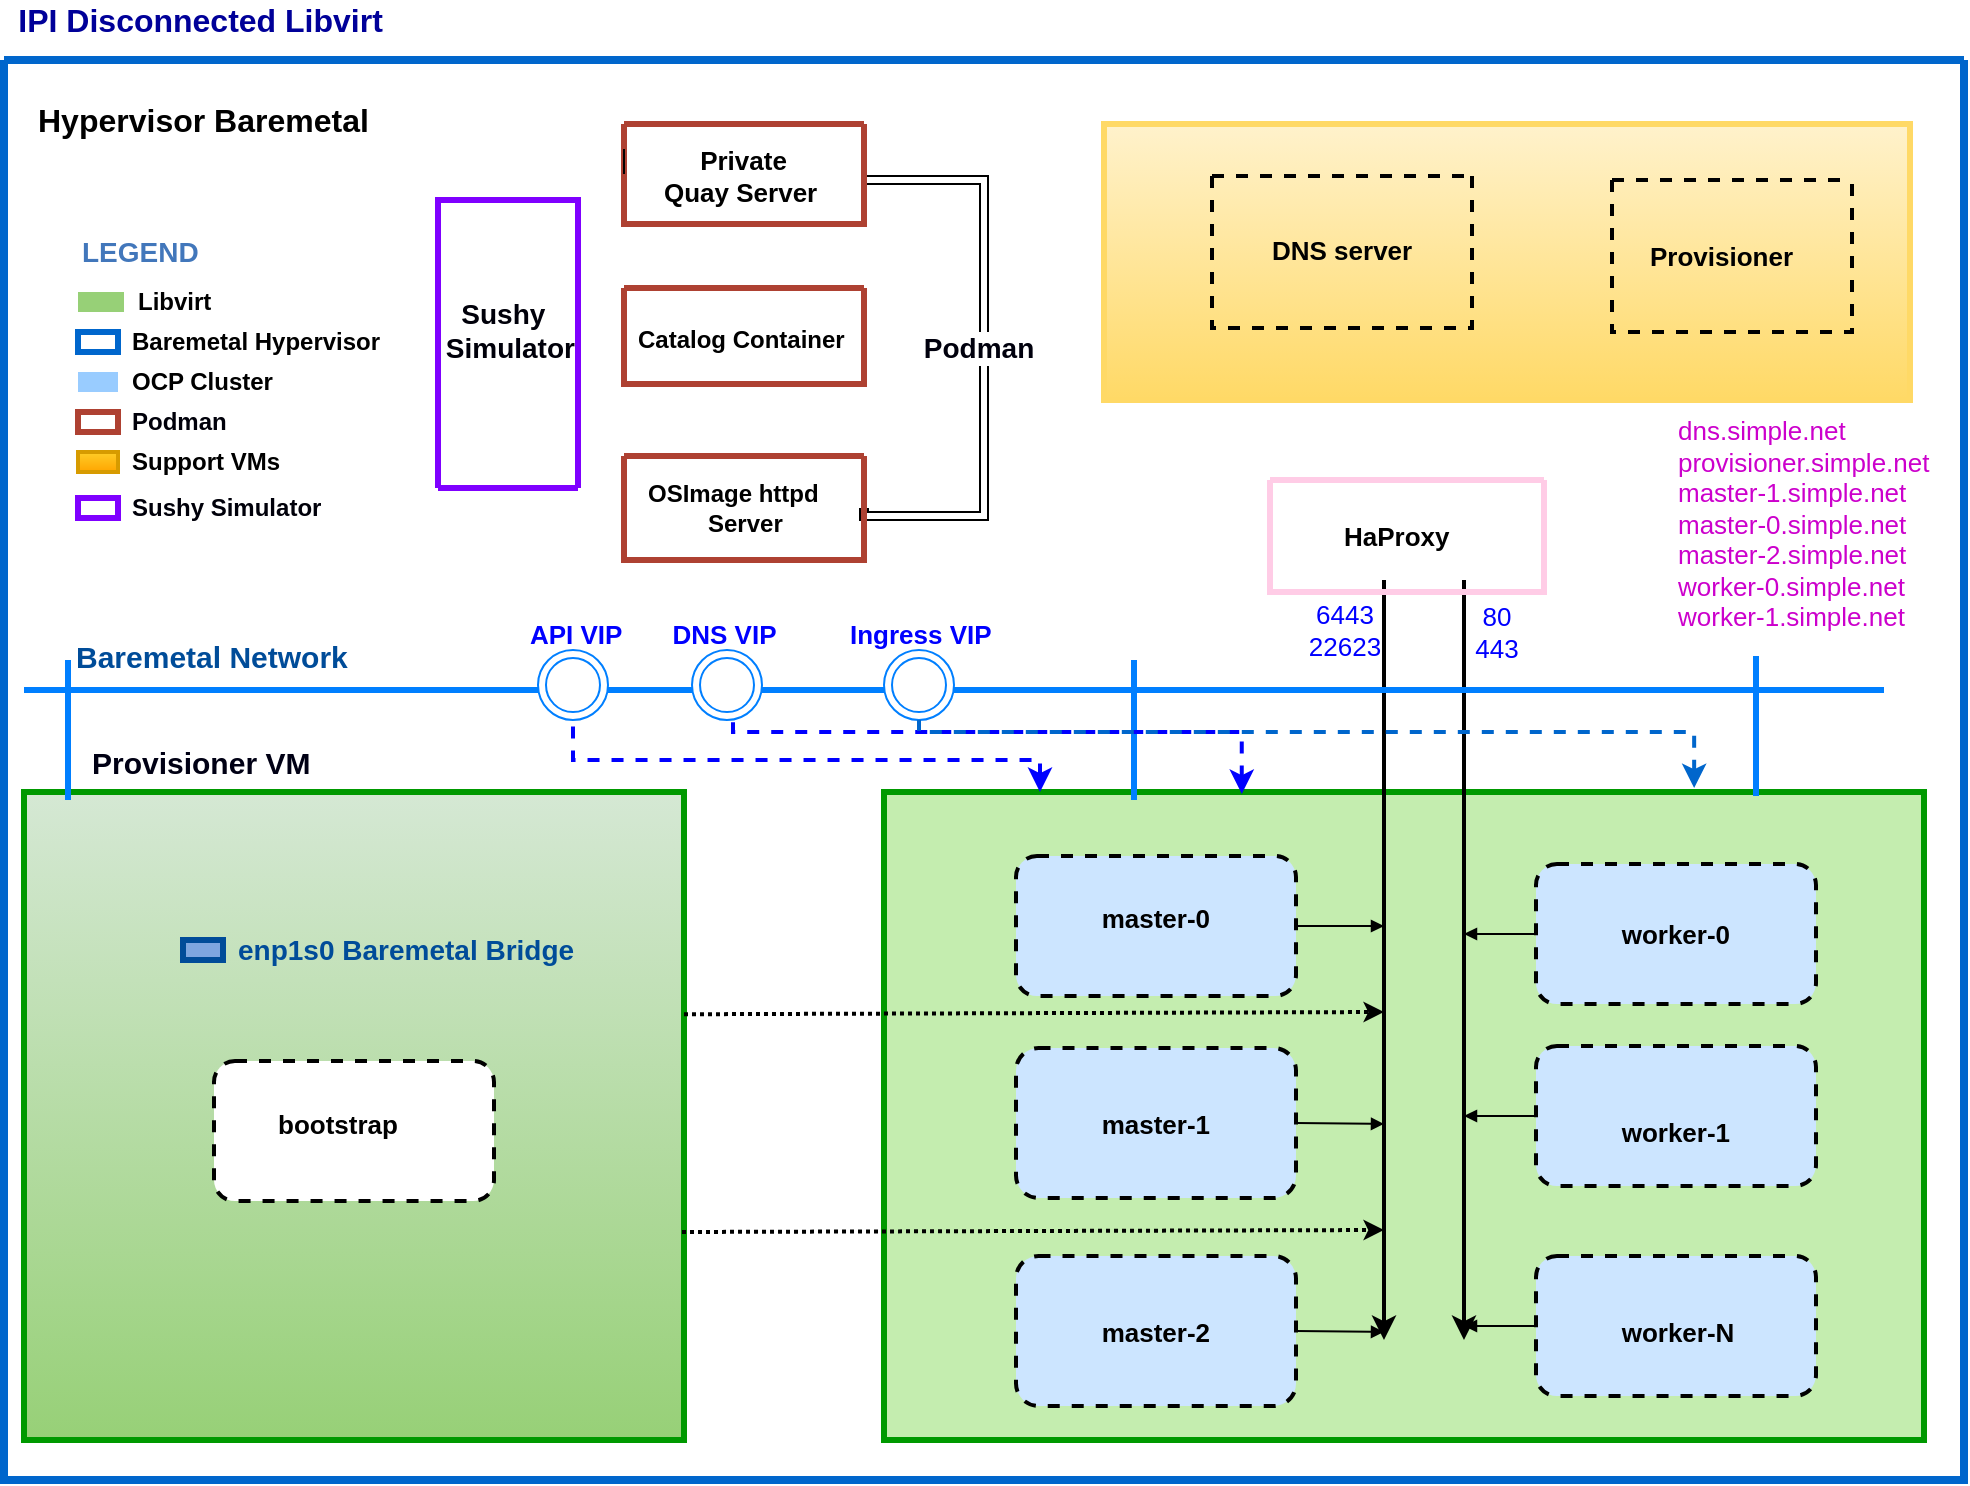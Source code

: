 <mxfile version="17.4.0" type="github">
  <diagram id="2f404044-711c-603c-8f00-f6bb4c023d3c" name="Page-1">
    <mxGraphModel dx="1422" dy="731" grid="1" gridSize="10" guides="1" tooltips="1" connect="1" arrows="1" fold="1" page="1" pageScale="1" pageWidth="1169" pageHeight="827" background="none" math="0" shadow="0">
      <root>
        <mxCell id="0" />
        <mxCell id="1" parent="0" />
        <mxCell id="63" value="&lt;span style=&quot;color: rgb(66, 119, 187); font-family: helvetica; font-size: 12px; font-style: normal; font-weight: 400; letter-spacing: normal; text-align: left; text-indent: 0px; text-transform: none; word-spacing: 0px; background-color: rgb(248, 249, 250); display: inline; float: none;&quot;&gt;Application component&lt;/span&gt;" style="swimlane;shadow=0;strokeColor=#0066cc;fillColor=#D4E1F5;align=right;startSize=0;collapsible=0;noLabel=1;strokeWidth=4;" parent="1" vertex="1">
          <mxGeometry x="80" y="40" width="980" height="710" as="geometry" />
        </mxCell>
        <mxCell id="102" value="&lt;font color=&quot;#000000&quot;&gt;Hypervisor Baremetal&lt;/font&gt;" style="text;html=1;align=left;verticalAlign=middle;fontColor=#4277BB;shadow=0;dashed=0;strokeColor=none;fillColor=none;labelBackgroundColor=none;fontStyle=1;fontSize=16;spacingLeft=5;" parent="63" vertex="1">
          <mxGeometry x="10" y="20" width="170" height="20" as="geometry" />
        </mxCell>
        <mxCell id="114" value="&lt;b&gt;&lt;font color=&quot;#000000&quot;&gt;Libvirt&lt;/font&gt;&lt;/b&gt;" style="rounded=0;html=1;shadow=0;labelBackgroundColor=none;strokeColor=none;strokeWidth=2;fillColor=#97D077;gradientColor=none;fontSize=12;fontColor=#4277BB;align=left;labelPosition=right;verticalLabelPosition=middle;verticalAlign=middle;spacingLeft=5;" parent="63" vertex="1">
          <mxGeometry x="37" y="116" width="23" height="10" as="geometry" />
        </mxCell>
        <mxCell id="115" value="&lt;b&gt;&lt;font color=&quot;#000000&quot;&gt;Baremetal Hypervisor&lt;/font&gt;&lt;/b&gt;" style="rounded=0;html=1;shadow=0;labelBackgroundColor=none;strokeColor=#0066CC;strokeWidth=3;fillColor=none;gradientColor=none;fontSize=12;fontColor=#4277BB;align=left;labelPosition=right;verticalLabelPosition=middle;verticalAlign=middle;spacingLeft=5;" parent="63" vertex="1">
          <mxGeometry x="37" y="136" width="20" height="10" as="geometry" />
        </mxCell>
        <mxCell id="117" value="LEGEND" style="text;html=1;align=left;verticalAlign=middle;fontColor=#4277BB;shadow=0;dashed=0;strokeColor=none;fillColor=none;labelBackgroundColor=none;fontStyle=1;fontSize=14;spacingLeft=0;" parent="63" vertex="1">
          <mxGeometry x="37" y="86" width="150" height="20" as="geometry" />
        </mxCell>
        <mxCell id="YF79DZ1GA7UTkaR4UJOx-259" style="edgeStyle=orthogonalEdgeStyle;rounded=0;orthogonalLoop=1;jettySize=auto;html=1;entryX=1;entryY=0.5;entryDx=0;entryDy=0;fontSize=12;fontColor=default;shape=link;" parent="63" source="YF79DZ1GA7UTkaR4UJOx-246" target="YF79DZ1GA7UTkaR4UJOx-260" edge="1">
          <mxGeometry relative="1" as="geometry">
            <Array as="points">
              <mxPoint x="490" y="60" />
              <mxPoint x="490" y="228" />
              <mxPoint x="430" y="228" />
            </Array>
          </mxGeometry>
        </mxCell>
        <mxCell id="YF79DZ1GA7UTkaR4UJOx-246" value="" style="swimlane;shadow=0;labelBackgroundColor=#007FFF;strokeColor=#ae4132;fillColor=#fad9d5;align=right;collapsible=0;startSize=0;strokeWidth=3;swimlaneFillColor=none;" parent="63" vertex="1">
          <mxGeometry x="310" y="32" width="120" height="50" as="geometry" />
        </mxCell>
        <mxCell id="YF79DZ1GA7UTkaR4UJOx-251" value="&lt;font style=&quot;font-size: 13px&quot;&gt;&lt;br&gt;&amp;nbsp; &amp;nbsp;&lt;font color=&quot;#000000&quot;&gt; &amp;nbsp;Private &lt;br&gt;Quay Server&lt;/font&gt;&lt;br&gt;&lt;br&gt;&lt;/font&gt;" style="text;html=1;align=left;verticalAlign=middle;fontColor=#4277BB;shadow=0;dashed=0;strokeColor=none;fillColor=none;labelBackgroundColor=none;fontStyle=1;fontSize=9;spacingLeft=5;" parent="YF79DZ1GA7UTkaR4UJOx-246" vertex="1">
          <mxGeometry x="13" y="16" width="90" height="20" as="geometry" />
        </mxCell>
        <mxCell id="YF79DZ1GA7UTkaR4UJOx-254" value="" style="swimlane;shadow=0;labelBackgroundColor=#007FFF;strokeColor=#ae4132;fillColor=#fad9d5;align=right;collapsible=0;startSize=0;strokeWidth=3;swimlaneFillColor=none;" parent="63" vertex="1">
          <mxGeometry x="310" y="114" width="120" height="48" as="geometry" />
        </mxCell>
        <mxCell id="YF79DZ1GA7UTkaR4UJOx-255" value="&lt;font style=&quot;font-size: 12px&quot;&gt;&lt;br&gt;&lt;font color=&quot;#000000&quot;&gt;Catalog Container&lt;br&gt;&lt;/font&gt;&lt;br&gt;&lt;/font&gt;" style="text;html=1;align=left;verticalAlign=middle;fontColor=#4277BB;shadow=0;dashed=0;strokeColor=none;fillColor=none;labelBackgroundColor=none;fontStyle=1;fontSize=9;spacingLeft=5;" parent="YF79DZ1GA7UTkaR4UJOx-254" vertex="1">
          <mxGeometry y="15" width="120" height="21" as="geometry" />
        </mxCell>
        <mxCell id="YF79DZ1GA7UTkaR4UJOx-260" value="" style="swimlane;shadow=0;labelBackgroundColor=#007FFF;strokeColor=#ae4132;fillColor=#fad9d5;align=right;collapsible=0;startSize=0;strokeWidth=3;swimlaneFillColor=none;" parent="63" vertex="1">
          <mxGeometry x="310" y="198" width="120" height="52" as="geometry" />
        </mxCell>
        <mxCell id="YF79DZ1GA7UTkaR4UJOx-261" value="&lt;font style=&quot;font-size: 12px&quot;&gt;&lt;br&gt;&lt;br&gt;&lt;font color=&quot;#000000&quot;&gt;OSImage httpd &lt;br&gt;&amp;nbsp; &amp;nbsp; &amp;nbsp; &amp;nbsp; &amp;nbsp;Server&lt;br&gt;&lt;/font&gt;&lt;br&gt;&lt;/font&gt;" style="text;html=1;align=left;verticalAlign=middle;fontColor=#4277BB;shadow=0;dashed=0;strokeColor=none;fillColor=none;labelBackgroundColor=none;fontStyle=1;fontSize=9;spacingLeft=5;" parent="YF79DZ1GA7UTkaR4UJOx-260" vertex="1">
          <mxGeometry x="5" y="8" width="120" height="21" as="geometry" />
        </mxCell>
        <mxCell id="YF79DZ1GA7UTkaR4UJOx-263" value="&lt;font style=&quot;font-size: 14px&quot; color=&quot;#00000d&quot;&gt;&lt;b&gt;Podman&lt;/b&gt;&lt;/font&gt;" style="text;html=1;resizable=0;autosize=1;align=center;verticalAlign=middle;points=[];fillColor=none;strokeColor=none;rounded=0;labelBackgroundColor=default;fontSize=12;fontColor=default;" parent="63" vertex="1">
          <mxGeometry x="452" y="134" width="70" height="20" as="geometry" />
        </mxCell>
        <mxCell id="YF79DZ1GA7UTkaR4UJOx-292" value="" style="rounded=0;whiteSpace=wrap;html=1;labelBackgroundColor=default;fontSize=17;fontColor=#000099;fillColor=#C4EDAF;gradientColor=none;strokeWidth=3;strokeColor=#009900;" parent="63" vertex="1">
          <mxGeometry x="440" y="366" width="520" height="324" as="geometry" />
        </mxCell>
        <mxCell id="YF79DZ1GA7UTkaR4UJOx-294" value="" style="rounded=1;whiteSpace=wrap;html=1;labelBackgroundColor=default;fontSize=17;fontColor=#000099;strokeWidth=2;fillColor=#CCE5FF;gradientColor=none;dashed=1;" parent="63" vertex="1">
          <mxGeometry x="506" y="398" width="140" height="70" as="geometry" />
        </mxCell>
        <mxCell id="YF79DZ1GA7UTkaR4UJOx-270" value="&lt;span style=&quot;font-size: 13px&quot;&gt;&lt;font color=&quot;#000000&quot;&gt;&amp;nbsp; &amp;nbsp;master-0&lt;/font&gt;&lt;/span&gt;" style="text;html=1;align=left;verticalAlign=middle;fontColor=#4277BB;shadow=0;dashed=0;strokeColor=none;fillColor=none;labelBackgroundColor=none;fontStyle=1;fontSize=9;spacingLeft=5;" parent="63" vertex="1">
          <mxGeometry x="531" y="418" width="90" height="22" as="geometry" />
        </mxCell>
        <mxCell id="YF79DZ1GA7UTkaR4UJOx-295" value="" style="rounded=1;whiteSpace=wrap;html=1;labelBackgroundColor=default;fontSize=17;fontColor=#000099;strokeWidth=2;fillColor=#CCE5FF;gradientColor=none;dashed=1;" parent="63" vertex="1">
          <mxGeometry x="506" y="598" width="140" height="75" as="geometry" />
        </mxCell>
        <mxCell id="YF79DZ1GA7UTkaR4UJOx-296" value="&lt;span style=&quot;font-size: 13px&quot;&gt;&lt;font color=&quot;#000000&quot;&gt;&amp;nbsp; &amp;nbsp;master-2&lt;/font&gt;&lt;/span&gt;" style="text;html=1;align=left;verticalAlign=middle;fontColor=#4277BB;shadow=0;dashed=0;strokeColor=none;fillColor=none;labelBackgroundColor=none;fontStyle=1;fontSize=9;spacingLeft=5;" parent="63" vertex="1">
          <mxGeometry x="531" y="624.5" width="90" height="22" as="geometry" />
        </mxCell>
        <mxCell id="YF79DZ1GA7UTkaR4UJOx-297" style="edgeStyle=orthogonalEdgeStyle;rounded=0;orthogonalLoop=1;jettySize=auto;html=1;exitX=0.5;exitY=1;exitDx=0;exitDy=0;fontSize=17;fontColor=#000099;" parent="63" source="YF79DZ1GA7UTkaR4UJOx-296" target="YF79DZ1GA7UTkaR4UJOx-296" edge="1">
          <mxGeometry relative="1" as="geometry" />
        </mxCell>
        <mxCell id="YF79DZ1GA7UTkaR4UJOx-298" value="" style="rounded=1;whiteSpace=wrap;html=1;labelBackgroundColor=default;fontSize=17;fontColor=#000099;strokeWidth=2;fillColor=#CCE5FF;gradientColor=none;dashed=1;" parent="63" vertex="1">
          <mxGeometry x="506" y="494" width="140" height="75" as="geometry" />
        </mxCell>
        <mxCell id="YF79DZ1GA7UTkaR4UJOx-299" value="&lt;span style=&quot;font-size: 13px&quot;&gt;&lt;font color=&quot;#000000&quot;&gt;&amp;nbsp; &amp;nbsp;master-1&lt;/font&gt;&lt;/span&gt;" style="text;html=1;align=left;verticalAlign=middle;fontColor=#4277BB;shadow=0;dashed=0;strokeColor=none;fillColor=none;labelBackgroundColor=none;fontStyle=1;fontSize=9;spacingLeft=5;" parent="63" vertex="1">
          <mxGeometry x="531" y="520.5" width="90" height="22" as="geometry" />
        </mxCell>
        <mxCell id="YF79DZ1GA7UTkaR4UJOx-300" value="" style="rounded=1;whiteSpace=wrap;html=1;labelBackgroundColor=default;fontSize=17;fontColor=#000099;strokeWidth=2;fillColor=#CCE5FF;gradientColor=none;dashed=1;" parent="63" vertex="1">
          <mxGeometry x="766" y="402" width="140" height="70" as="geometry" />
        </mxCell>
        <mxCell id="YF79DZ1GA7UTkaR4UJOx-301" value="&lt;span style=&quot;font-size: 13px&quot;&gt;&lt;font color=&quot;#000000&quot;&gt;&amp;nbsp; &amp;nbsp;worker-0&lt;/font&gt;&lt;/span&gt;" style="text;html=1;align=left;verticalAlign=middle;fontColor=#4277BB;shadow=0;dashed=0;strokeColor=none;fillColor=none;labelBackgroundColor=none;fontStyle=1;fontSize=9;spacingLeft=5;" parent="63" vertex="1">
          <mxGeometry x="791" y="426" width="90" height="22" as="geometry" />
        </mxCell>
        <mxCell id="YF79DZ1GA7UTkaR4UJOx-302" value="" style="rounded=1;whiteSpace=wrap;html=1;labelBackgroundColor=default;fontSize=17;fontColor=#000099;strokeWidth=2;fillColor=#CCE5FF;gradientColor=none;dashed=1;" parent="63" vertex="1">
          <mxGeometry x="766" y="493" width="140" height="70" as="geometry" />
        </mxCell>
        <mxCell id="YF79DZ1GA7UTkaR4UJOx-303" value="&lt;span style=&quot;color: rgb(0 , 0 , 0) ; font-size: 13px&quot;&gt;&amp;nbsp; &amp;nbsp;worker-1&lt;/span&gt;" style="text;html=1;align=left;verticalAlign=middle;fontColor=#4277BB;shadow=0;dashed=0;strokeColor=none;fillColor=none;labelBackgroundColor=none;fontStyle=1;fontSize=9;spacingLeft=5;" parent="63" vertex="1">
          <mxGeometry x="791" y="524.5" width="90" height="22" as="geometry" />
        </mxCell>
        <mxCell id="YF79DZ1GA7UTkaR4UJOx-304" value="" style="rounded=1;whiteSpace=wrap;html=1;labelBackgroundColor=default;fontSize=17;fontColor=#000099;strokeWidth=2;fillColor=#CCE5FF;gradientColor=none;dashed=1;" parent="63" vertex="1">
          <mxGeometry x="766" y="598" width="140" height="70" as="geometry" />
        </mxCell>
        <mxCell id="YF79DZ1GA7UTkaR4UJOx-305" value="&lt;span style=&quot;color: rgb(0 , 0 , 0) ; font-size: 13px&quot;&gt;&amp;nbsp; &amp;nbsp;worker-N&lt;/span&gt;" style="text;html=1;align=left;verticalAlign=middle;fontColor=#4277BB;shadow=0;dashed=0;strokeColor=none;fillColor=none;labelBackgroundColor=none;fontStyle=1;fontSize=9;spacingLeft=5;" parent="63" vertex="1">
          <mxGeometry x="791" y="624.5" width="90" height="22" as="geometry" />
        </mxCell>
        <mxCell id="YF79DZ1GA7UTkaR4UJOx-310" value="&lt;font&gt;&lt;font style=&quot;font-size: 15px&quot; color=&quot;#000014&quot;&gt;Provisioner VM&lt;/font&gt;&lt;br&gt;&lt;/font&gt;" style="text;html=1;align=left;verticalAlign=middle;fontColor=#4277BB;shadow=0;dashed=0;strokeColor=none;fillColor=none;labelBackgroundColor=none;fontStyle=1;fontSize=9;spacingLeft=5;" parent="63" vertex="1">
          <mxGeometry x="37" y="342" width="123" height="18" as="geometry" />
        </mxCell>
        <mxCell id="YF79DZ1GA7UTkaR4UJOx-314" value="" style="endArrow=classic;html=1;rounded=0;fontSize=17;fontColor=#000000;strokeWidth=2;" parent="63" edge="1">
          <mxGeometry relative="1" as="geometry">
            <mxPoint x="690" y="260" as="sourcePoint" />
            <mxPoint x="690" y="640" as="targetPoint" />
            <Array as="points" />
          </mxGeometry>
        </mxCell>
        <mxCell id="YF79DZ1GA7UTkaR4UJOx-315" value="" style="edgeLabel;resizable=0;html=1;align=center;verticalAlign=middle;dashed=1;labelBackgroundColor=default;fontSize=17;fontColor=#000000;strokeColor=#000000;strokeWidth=2;fillColor=#FFFFFF;gradientColor=none;" parent="YF79DZ1GA7UTkaR4UJOx-314" connectable="0" vertex="1">
          <mxGeometry relative="1" as="geometry">
            <mxPoint x="22" y="84" as="offset" />
          </mxGeometry>
        </mxCell>
        <mxCell id="YF79DZ1GA7UTkaR4UJOx-376" value="" style="edgeLabel;resizable=0;html=1;align=center;verticalAlign=middle;dashed=1;labelBackgroundColor=default;fontSize=17;fontColor=#000000;strokeColor=#000000;strokeWidth=2;fillColor=#FFFFFF;gradientColor=none;" parent="YF79DZ1GA7UTkaR4UJOx-314" connectable="0" vertex="1">
          <mxGeometry relative="1" as="geometry">
            <mxPoint x="-133" y="174" as="offset" />
          </mxGeometry>
        </mxCell>
        <mxCell id="YF79DZ1GA7UTkaR4UJOx-356" value="" style="endArrow=classic;html=1;rounded=0;fontSize=17;fontColor=#000000;strokeWidth=2;" parent="63" edge="1">
          <mxGeometry relative="1" as="geometry">
            <mxPoint x="730" y="260" as="sourcePoint" />
            <mxPoint x="730" y="640" as="targetPoint" />
          </mxGeometry>
        </mxCell>
        <mxCell id="YF79DZ1GA7UTkaR4UJOx-357" value="" style="edgeLabel;resizable=0;html=1;align=center;verticalAlign=middle;dashed=1;labelBackgroundColor=default;fontSize=17;fontColor=#000000;strokeColor=#000000;strokeWidth=2;fillColor=#FFFFFF;gradientColor=none;" parent="YF79DZ1GA7UTkaR4UJOx-356" connectable="0" vertex="1">
          <mxGeometry relative="1" as="geometry">
            <mxPoint x="22" y="84" as="offset" />
          </mxGeometry>
        </mxCell>
        <mxCell id="YF79DZ1GA7UTkaR4UJOx-374" value="" style="swimlane;shadow=0;labelBackgroundColor=#007FFF;strokeColor=#FFCCE6;fillColor=#e51400;fontColor=#ffffff;align=right;collapsible=0;startSize=0;strokeWidth=3;swimlaneFillColor=none;" parent="63" vertex="1">
          <mxGeometry x="633" y="210" width="137" height="56" as="geometry" />
        </mxCell>
        <mxCell id="YF79DZ1GA7UTkaR4UJOx-375" value="&lt;font style=&quot;font-size: 13px&quot; color=&quot;#000000&quot;&gt;HaProxy&lt;/font&gt;" style="text;html=1;align=left;verticalAlign=middle;fontColor=#4277BB;shadow=0;dashed=0;strokeColor=none;fillColor=none;labelBackgroundColor=none;fontStyle=1;fontSize=9;spacingLeft=5;" parent="YF79DZ1GA7UTkaR4UJOx-374" vertex="1">
          <mxGeometry x="30" y="17" width="90" height="22" as="geometry" />
        </mxCell>
        <mxCell id="YF79DZ1GA7UTkaR4UJOx-383" value="&lt;b&gt;&lt;font color=&quot;#000000&quot;&gt;OCP Cluster&lt;/font&gt;&lt;/b&gt;" style="rounded=0;html=1;shadow=0;labelBackgroundColor=none;strokeColor=none;strokeWidth=2;fillColor=#99CCFF;gradientColor=none;fontSize=12;fontColor=#4277BB;align=left;labelPosition=right;verticalLabelPosition=middle;verticalAlign=middle;spacingLeft=5;" parent="63" vertex="1">
          <mxGeometry x="37" y="156" width="20" height="10" as="geometry" />
        </mxCell>
        <mxCell id="YF79DZ1GA7UTkaR4UJOx-394" value="&lt;b&gt;&lt;font color=&quot;#00000a&quot;&gt;Podman&lt;/font&gt;&lt;/b&gt;" style="rounded=0;html=1;shadow=0;labelBackgroundColor=none;strokeColor=#ae4132;strokeWidth=3;fillColor=#FFFFFF;fontSize=12;align=left;labelPosition=right;verticalLabelPosition=middle;verticalAlign=middle;spacingLeft=5;" parent="63" vertex="1">
          <mxGeometry x="37" y="176" width="20" height="10" as="geometry" />
        </mxCell>
        <mxCell id="YF79DZ1GA7UTkaR4UJOx-411" value="" style="rounded=0;whiteSpace=wrap;html=1;labelBackgroundColor=default;fontSize=17;strokeColor=#009900;strokeWidth=3;fillColor=#d5e8d4;gradientColor=#97d077;" parent="63" vertex="1">
          <mxGeometry x="10" y="366" width="330" height="324" as="geometry" />
        </mxCell>
        <mxCell id="YF79DZ1GA7UTkaR4UJOx-413" value="&lt;b&gt;&lt;font style=&quot;font-size: 14px&quot; color=&quot;#004c99&quot;&gt;enp1s0 Baremetal Bridge&lt;/font&gt;&lt;/b&gt;" style="rounded=0;html=1;shadow=0;labelBackgroundColor=none;strokeColor=#004C99;strokeWidth=3;fillColor=#7EA6E0;gradientColor=none;fontSize=12;fontColor=#4277BB;align=left;labelPosition=right;verticalLabelPosition=middle;verticalAlign=middle;spacingLeft=5;" parent="63" vertex="1">
          <mxGeometry x="89.5" y="440" width="20" height="10" as="geometry" />
        </mxCell>
        <mxCell id="YF79DZ1GA7UTkaR4UJOx-307" value="" style="rounded=1;whiteSpace=wrap;html=1;labelBackgroundColor=default;fontSize=17;fontColor=#000099;strokeWidth=2;fillColor=#FFFFFF;gradientColor=none;dashed=1;" parent="63" vertex="1">
          <mxGeometry x="105" y="500.5" width="140" height="70" as="geometry" />
        </mxCell>
        <mxCell id="YF79DZ1GA7UTkaR4UJOx-420" value="&lt;span style=&quot;font-size: 13px&quot;&gt;&lt;font color=&quot;#000000&quot;&gt;bootstrap&lt;/font&gt;&lt;/span&gt;" style="text;html=1;align=left;verticalAlign=middle;fontColor=#4277BB;shadow=0;dashed=0;strokeColor=none;fillColor=none;labelBackgroundColor=none;fontStyle=1;fontSize=9;spacingLeft=5;" parent="63" vertex="1">
          <mxGeometry x="130" y="520.5" width="90" height="22" as="geometry" />
        </mxCell>
        <mxCell id="YF79DZ1GA7UTkaR4UJOx-430" style="edgeStyle=none;rounded=0;orthogonalLoop=1;jettySize=auto;html=1;exitX=1;exitY=0.343;exitDx=0;exitDy=0;fontSize=15;fontColor=#0000CC;endSize=4;strokeWidth=2;exitPerimeter=0;dashed=1;dashPattern=1 1;" parent="63" source="YF79DZ1GA7UTkaR4UJOx-411" edge="1">
          <mxGeometry relative="1" as="geometry">
            <mxPoint x="690" y="476" as="targetPoint" />
            <mxPoint x="389.998" y="478.912" as="sourcePoint" />
          </mxGeometry>
        </mxCell>
        <mxCell id="YF79DZ1GA7UTkaR4UJOx-433" value="&lt;b&gt;Support VMs&lt;/b&gt;" style="rounded=0;html=1;shadow=0;labelBackgroundColor=none;strokeColor=#d79b00;strokeWidth=2;fillColor=#ffcd28;fontSize=12;align=left;labelPosition=right;verticalLabelPosition=middle;verticalAlign=middle;spacingLeft=5;gradientColor=#ffa500;" parent="63" vertex="1">
          <mxGeometry x="37" y="196" width="20" height="10" as="geometry" />
        </mxCell>
        <mxCell id="YF79DZ1GA7UTkaR4UJOx-435" value="" style="rounded=0;whiteSpace=wrap;html=1;labelBackgroundColor=default;fontSize=17;fillColor=#fff2cc;gradientColor=#ffd966;strokeWidth=3;strokeColor=#FFD966;" parent="63" vertex="1">
          <mxGeometry x="550" y="32" width="403" height="138" as="geometry" />
        </mxCell>
        <mxCell id="YF79DZ1GA7UTkaR4UJOx-245" value="" style="swimlane;shadow=0;labelBackgroundColor=#007FFF;strokeColor=#000000;fillColor=#e51400;fontColor=#ffffff;align=right;collapsible=0;startSize=0;strokeWidth=2;swimlaneFillColor=none;dashed=1;" parent="63" vertex="1">
          <mxGeometry x="804" y="60" width="120" height="76" as="geometry" />
        </mxCell>
        <mxCell id="YF79DZ1GA7UTkaR4UJOx-437" value="&lt;span style=&quot;font-size: 13px&quot;&gt;&lt;font color=&quot;#000000&quot;&gt;Provisioner&lt;/font&gt;&lt;/span&gt;" style="text;html=1;align=left;verticalAlign=middle;fontColor=#4277BB;shadow=0;dashed=0;strokeColor=none;fillColor=none;labelBackgroundColor=none;fontStyle=1;fontSize=9;spacingLeft=5;" parent="YF79DZ1GA7UTkaR4UJOx-245" vertex="1">
          <mxGeometry x="12" y="27" width="90" height="22" as="geometry" />
        </mxCell>
        <mxCell id="162" value="" style="swimlane;shadow=0;labelBackgroundColor=#007FFF;strokeColor=#000000;fillColor=#e51400;align=right;collapsible=0;startSize=0;strokeWidth=2;swimlaneFillColor=none;fontColor=#ffffff;dashed=1;" parent="63" vertex="1">
          <mxGeometry x="604" y="58" width="130" height="76" as="geometry" />
        </mxCell>
        <mxCell id="YF79DZ1GA7UTkaR4UJOx-438" value="&lt;span style=&quot;font-size: 13px&quot;&gt;&lt;font color=&quot;#000000&quot;&gt;DNS server&lt;/font&gt;&lt;/span&gt;" style="text;html=1;align=left;verticalAlign=middle;fontColor=#4277BB;shadow=0;dashed=0;strokeColor=none;fillColor=none;labelBackgroundColor=none;fontStyle=1;fontSize=9;spacingLeft=5;" parent="162" vertex="1">
          <mxGeometry x="23" y="26" width="90" height="22" as="geometry" />
        </mxCell>
        <mxCell id="YF79DZ1GA7UTkaR4UJOx-441" value="&lt;div style=&quot;font-size: 13px&quot;&gt;&lt;font style=&quot;font-weight: normal ; font-size: 13px&quot; color=&quot;#cc00cc&quot;&gt;dns.simple.net&lt;/font&gt;&lt;/div&gt;&lt;div style=&quot;font-size: 13px&quot;&gt;&lt;font style=&quot;font-weight: normal ; font-size: 13px&quot; color=&quot;#cc00cc&quot;&gt;provisioner.simple.net&lt;/font&gt;&lt;/div&gt;&lt;div style=&quot;font-size: 13px&quot;&gt;&lt;font style=&quot;font-weight: normal ; font-size: 13px&quot; color=&quot;#cc00cc&quot;&gt;master-1.simple.net&lt;/font&gt;&lt;/div&gt;&lt;div style=&quot;font-size: 13px&quot;&gt;&lt;font style=&quot;font-weight: normal ; font-size: 13px&quot; color=&quot;#cc00cc&quot;&gt;master-0.simple.net&lt;/font&gt;&lt;/div&gt;&lt;div style=&quot;font-size: 13px&quot;&gt;&lt;font style=&quot;font-weight: normal ; font-size: 13px&quot; color=&quot;#cc00cc&quot;&gt;master-2.simple.net&lt;/font&gt;&lt;/div&gt;&lt;div style=&quot;font-size: 13px&quot;&gt;&lt;font style=&quot;font-weight: normal ; font-size: 13px&quot; color=&quot;#cc00cc&quot;&gt;worker-0.simple.net&lt;/font&gt;&lt;/div&gt;&lt;div style=&quot;font-size: 13px&quot;&gt;&lt;font style=&quot;font-weight: normal ; font-size: 13px&quot; color=&quot;#cc00cc&quot;&gt;worker-1.simple.net&lt;/font&gt;&lt;/div&gt;" style="text;html=1;align=left;verticalAlign=middle;fontColor=#4277BB;shadow=0;dashed=0;strokeColor=none;fillColor=none;labelBackgroundColor=none;fontStyle=1;fontSize=9;spacingLeft=5;" parent="63" vertex="1">
          <mxGeometry x="830" y="184" width="130" height="96" as="geometry" />
        </mxCell>
        <mxCell id="YF79DZ1GA7UTkaR4UJOx-444" value="" style="line;strokeWidth=3;html=1;perimeter=backbonePerimeter;points=[];outlineConnect=0;labelBackgroundColor=#FFFFFF;fontSize=13;fontColor=#009900;fillColor=#97D077;gradientColor=none;strokeColor=#007FFF;" parent="63" vertex="1">
          <mxGeometry x="10" y="300" width="930" height="30" as="geometry" />
        </mxCell>
        <mxCell id="YF79DZ1GA7UTkaR4UJOx-445" value="&lt;font&gt;&lt;font style=&quot;font-size: 15px&quot; color=&quot;#004c99&quot;&gt;Baremetal Network&lt;/font&gt;&lt;br&gt;&lt;/font&gt;" style="text;html=1;align=left;verticalAlign=middle;fontColor=#4277BB;shadow=0;dashed=0;strokeColor=none;fillColor=none;labelBackgroundColor=none;fontStyle=1;fontSize=9;spacingLeft=5;" parent="63" vertex="1">
          <mxGeometry x="29" y="280" width="141" height="36" as="geometry" />
        </mxCell>
        <mxCell id="YF79DZ1GA7UTkaR4UJOx-446" value="" style="line;strokeWidth=3;direction=south;html=1;perimeter=backbonePerimeter;points=[];outlineConnect=0;labelBackgroundColor=#FFFFFF;fontSize=13;fontColor=#009900;fillColor=#97D077;gradientColor=none;strokeColor=#007FFF;" parent="63" vertex="1">
          <mxGeometry x="27" y="300" width="10" height="70" as="geometry" />
        </mxCell>
        <mxCell id="YF79DZ1GA7UTkaR4UJOx-447" value="" style="line;strokeWidth=3;direction=south;html=1;perimeter=backbonePerimeter;points=[];outlineConnect=0;labelBackgroundColor=#FFFFFF;fontSize=13;fontColor=#009900;fillColor=#97D077;gradientColor=none;strokeColor=#007FFF;" parent="63" vertex="1">
          <mxGeometry x="560" y="300" width="10" height="70" as="geometry" />
        </mxCell>
        <mxCell id="YF79DZ1GA7UTkaR4UJOx-448" value="" style="line;strokeWidth=3;direction=south;html=1;perimeter=backbonePerimeter;points=[];outlineConnect=0;labelBackgroundColor=#FFFFFF;fontSize=13;fontColor=#009900;fillColor=#97D077;gradientColor=none;strokeColor=#007FFF;" parent="63" vertex="1">
          <mxGeometry x="871" y="298" width="10" height="70" as="geometry" />
        </mxCell>
        <mxCell id="YF79DZ1GA7UTkaR4UJOx-449" value="" style="ellipse;shape=doubleEllipse;whiteSpace=wrap;html=1;aspect=fixed;labelBackgroundColor=#FFFFFF;fontSize=13;fontColor=#009900;strokeColor=#007FFF;strokeWidth=1;fillColor=#FFFFFF;gradientColor=none;" parent="63" vertex="1">
          <mxGeometry x="267" y="295" width="35" height="35" as="geometry" />
        </mxCell>
        <mxCell id="YF79DZ1GA7UTkaR4UJOx-450" value="" style="ellipse;shape=doubleEllipse;whiteSpace=wrap;html=1;aspect=fixed;labelBackgroundColor=#FFFFFF;fontSize=13;fontColor=#009900;strokeColor=#007FFF;strokeWidth=1;fillColor=#FFFFFF;gradientColor=none;" parent="63" vertex="1">
          <mxGeometry x="344" y="295" width="35" height="35" as="geometry" />
        </mxCell>
        <mxCell id="YF79DZ1GA7UTkaR4UJOx-451" value="" style="ellipse;shape=doubleEllipse;whiteSpace=wrap;html=1;aspect=fixed;labelBackgroundColor=#FFFFFF;fontSize=13;fontColor=#009900;strokeColor=#007FFF;strokeWidth=1;fillColor=#FFFFFF;gradientColor=none;" parent="63" vertex="1">
          <mxGeometry x="440" y="295" width="35" height="35" as="geometry" />
        </mxCell>
        <mxCell id="YF79DZ1GA7UTkaR4UJOx-455" value="" style="edgeStyle=elbowEdgeStyle;rounded=0;elbow=vertical;html=1;labelBackgroundColor=#ffffff;startArrow=classic;startFill=1;startSize=6;endArrow=none;endFill=0;endSize=6;jettySize=auto;orthogonalLoop=1;strokeWidth=2;fontSize=14;fontColor=#009900;entryX=0.5;entryY=1;entryDx=0;entryDy=0;dashed=1;exitX=0.344;exitY=0.003;exitDx=0;exitDy=0;exitPerimeter=0;strokeColor=#0000FF;" parent="63" source="YF79DZ1GA7UTkaR4UJOx-292" edge="1">
          <mxGeometry width="60" height="60" relative="1" as="geometry">
            <mxPoint x="550" y="366" as="sourcePoint" />
            <mxPoint x="364.5" y="326" as="targetPoint" />
            <Array as="points">
              <mxPoint x="490" y="336" />
            </Array>
          </mxGeometry>
        </mxCell>
        <mxCell id="YF79DZ1GA7UTkaR4UJOx-457" value="" style="edgeStyle=elbowEdgeStyle;rounded=0;elbow=vertical;html=1;labelBackgroundColor=#ffffff;startArrow=classic;startFill=1;startSize=6;endArrow=none;endFill=0;endSize=6;jettySize=auto;orthogonalLoop=1;strokeWidth=2;fontSize=14;fontColor=#009900;entryX=0.5;entryY=1;entryDx=0;entryDy=0;dashed=1;exitX=0.779;exitY=-0.006;exitDx=0;exitDy=0;exitPerimeter=0;strokeColor=#0066CC;" parent="63" source="YF79DZ1GA7UTkaR4UJOx-292" target="YF79DZ1GA7UTkaR4UJOx-451" edge="1">
          <mxGeometry width="60" height="60" relative="1" as="geometry">
            <mxPoint x="621" y="366" as="sourcePoint" />
            <mxPoint x="435.5" y="326" as="targetPoint" />
            <Array as="points">
              <mxPoint x="561" y="336" />
            </Array>
          </mxGeometry>
        </mxCell>
        <mxCell id="YF79DZ1GA7UTkaR4UJOx-458" value="&lt;span style=&quot;font-size: 13px&quot;&gt;&lt;font color=&quot;#0000ff&quot;&gt;&amp;nbsp; &amp;nbsp; API VIP&lt;/font&gt;&lt;/span&gt;" style="text;html=1;align=left;verticalAlign=middle;fontColor=#4277BB;shadow=0;dashed=0;strokeColor=none;fillColor=none;labelBackgroundColor=none;fontStyle=1;fontSize=9;spacingLeft=5;" parent="63" vertex="1">
          <mxGeometry x="242" y="276" width="90" height="22" as="geometry" />
        </mxCell>
        <mxCell id="YF79DZ1GA7UTkaR4UJOx-459" value="&lt;span style=&quot;font-size: 13px&quot;&gt;&lt;font color=&quot;#0000ff&quot;&gt;&amp;nbsp; DNS VIP&lt;/font&gt;&lt;/span&gt;" style="text;html=1;align=left;verticalAlign=middle;fontColor=#4277BB;shadow=0;dashed=0;strokeColor=none;fillColor=none;labelBackgroundColor=none;fontStyle=1;fontSize=9;spacingLeft=5;" parent="63" vertex="1">
          <mxGeometry x="320" y="276" width="90" height="22" as="geometry" />
        </mxCell>
        <mxCell id="YF79DZ1GA7UTkaR4UJOx-460" value="&lt;span style=&quot;font-size: 13px&quot;&gt;&lt;font color=&quot;#0000ff&quot;&gt;Ingress VIP&lt;/font&gt;&lt;/span&gt;" style="text;html=1;align=left;verticalAlign=middle;fontColor=#4277BB;shadow=0;dashed=0;strokeColor=none;fillColor=none;labelBackgroundColor=none;fontStyle=1;fontSize=9;spacingLeft=5;" parent="63" vertex="1">
          <mxGeometry x="416" y="276" width="90" height="22" as="geometry" />
        </mxCell>
        <mxCell id="YF79DZ1GA7UTkaR4UJOx-463" value="6443&lt;br&gt;22623" style="text;html=1;resizable=0;autosize=1;align=center;verticalAlign=middle;points=[];fillColor=none;strokeColor=none;rounded=0;labelBackgroundColor=#FFFFFF;fontSize=13;fontColor=#0000FF;" parent="63" vertex="1">
          <mxGeometry x="645" y="265" width="50" height="40" as="geometry" />
        </mxCell>
        <mxCell id="YF79DZ1GA7UTkaR4UJOx-464" value="80&lt;br&gt;443" style="text;html=1;resizable=0;autosize=1;align=center;verticalAlign=middle;points=[];fillColor=none;strokeColor=none;rounded=0;labelBackgroundColor=#FFFFFF;fontSize=13;fontColor=#0000FF;" parent="63" vertex="1">
          <mxGeometry x="726" y="266" width="40" height="40" as="geometry" />
        </mxCell>
        <mxCell id="YF79DZ1GA7UTkaR4UJOx-453" value="" style="edgeStyle=elbowEdgeStyle;rounded=0;elbow=vertical;html=1;labelBackgroundColor=#ffffff;startArrow=classic;startFill=1;startSize=6;endArrow=none;endFill=0;endSize=6;jettySize=auto;orthogonalLoop=1;strokeWidth=2;fontSize=14;fontColor=#009900;entryX=0.5;entryY=1;entryDx=0;entryDy=0;dashed=1;exitX=0.15;exitY=0;exitDx=0;exitDy=0;exitPerimeter=0;strokeColor=#0000FF;" parent="63" source="YF79DZ1GA7UTkaR4UJOx-292" target="YF79DZ1GA7UTkaR4UJOx-449" edge="1">
          <mxGeometry width="60" height="60" relative="1" as="geometry">
            <mxPoint x="470" y="360" as="sourcePoint" />
            <mxPoint x="530" y="330" as="targetPoint" />
            <Array as="points">
              <mxPoint x="410" y="350" />
            </Array>
          </mxGeometry>
        </mxCell>
        <mxCell id="UUiVSqtDaQtoWCDI_kuG-162" style="edgeStyle=orthogonalEdgeStyle;rounded=0;orthogonalLoop=1;jettySize=auto;html=1;exitX=0;exitY=0.5;exitDx=0;exitDy=0;entryX=0;entryY=0.25;entryDx=0;entryDy=0;endArrow=none;endFill=0;" edge="1" parent="63" source="YF79DZ1GA7UTkaR4UJOx-246" target="YF79DZ1GA7UTkaR4UJOx-246">
          <mxGeometry relative="1" as="geometry" />
        </mxCell>
        <mxCell id="UUiVSqtDaQtoWCDI_kuG-163" value="" style="swimlane;shadow=0;labelBackgroundColor=#007FFF;strokeColor=#7F00FF;fillColor=#1ba1e2;align=center;collapsible=0;startSize=0;strokeWidth=3;swimlaneFillColor=none;fontColor=#ffffff;labelPosition=center;verticalLabelPosition=middle;verticalAlign=middle;flipV=1;" vertex="1" parent="63">
          <mxGeometry x="217" y="70" width="70" height="144" as="geometry" />
        </mxCell>
        <mxCell id="UUiVSqtDaQtoWCDI_kuG-164" value="&lt;font style=&quot;font-size: 14px&quot;&gt;&amp;nbsp; &amp;nbsp;&lt;font color=&quot;#00000a&quot;&gt;Sushy&lt;br&gt;&amp;nbsp;Simulator&lt;/font&gt;&lt;br&gt;&lt;/font&gt;" style="text;html=1;align=left;verticalAlign=middle;fontColor=#FF66FF;shadow=0;dashed=0;strokeColor=none;fillColor=none;labelBackgroundColor=none;fontStyle=1;fontSize=9;spacingLeft=5;" vertex="1" parent="UUiVSqtDaQtoWCDI_kuG-163">
          <mxGeometry x="-7" y="-10" width="77" height="150" as="geometry" />
        </mxCell>
        <mxCell id="UUiVSqtDaQtoWCDI_kuG-166" value="&lt;b&gt;&lt;font color=&quot;#00000a&quot;&gt;Sushy Simulator&lt;/font&gt;&lt;/b&gt;" style="rounded=0;html=1;shadow=0;labelBackgroundColor=none;strokeColor=#7F00FF;strokeWidth=3;fillColor=#FFFFFF;fontSize=12;align=left;labelPosition=right;verticalLabelPosition=middle;verticalAlign=middle;spacingLeft=5;" vertex="1" parent="63">
          <mxGeometry x="37" y="219" width="20" height="10" as="geometry" />
        </mxCell>
        <mxCell id="YF79DZ1GA7UTkaR4UJOx-288" value="&lt;font color=&quot;#000099&quot; size=&quot;1&quot;&gt;&lt;b style=&quot;font-size: 16px&quot;&gt;IPI Disconnected Libvirt&amp;nbsp;&lt;/b&gt;&lt;/font&gt;" style="text;html=1;resizable=0;autosize=1;align=center;verticalAlign=middle;points=[];fillColor=none;strokeColor=none;rounded=0;labelBackgroundColor=default;fontSize=12;fontColor=default;" parent="1" vertex="1">
          <mxGeometry x="80" y="10" width="200" height="20" as="geometry" />
        </mxCell>
        <mxCell id="YF79DZ1GA7UTkaR4UJOx-426" style="edgeStyle=none;rounded=0;orthogonalLoop=1;jettySize=auto;html=1;fontSize=15;fontColor=#0000CC;endSize=4;strokeWidth=2;exitX=0.997;exitY=0.679;exitDx=0;exitDy=0;exitPerimeter=0;dashed=1;dashPattern=1 1;" parent="1" source="YF79DZ1GA7UTkaR4UJOx-411" edge="1">
          <mxGeometry relative="1" as="geometry">
            <mxPoint x="770" y="625" as="targetPoint" />
            <mxPoint x="420" y="620" as="sourcePoint" />
          </mxGeometry>
        </mxCell>
        <mxCell id="YF79DZ1GA7UTkaR4UJOx-468" style="edgeStyle=none;rounded=0;orthogonalLoop=1;jettySize=auto;html=1;exitX=1;exitY=0.5;exitDx=0;exitDy=0;fontSize=13;fontColor=#0000FF;startArrow=none;startFill=0;endArrow=block;endFill=1;endSize=4;strokeWidth=1;" parent="1" source="YF79DZ1GA7UTkaR4UJOx-294" edge="1">
          <mxGeometry relative="1" as="geometry">
            <mxPoint x="770" y="473" as="targetPoint" />
          </mxGeometry>
        </mxCell>
        <mxCell id="YF79DZ1GA7UTkaR4UJOx-469" style="edgeStyle=none;rounded=0;orthogonalLoop=1;jettySize=auto;html=1;exitX=1;exitY=0.5;exitDx=0;exitDy=0;fontSize=13;fontColor=#0000FF;startArrow=none;startFill=0;endArrow=block;endFill=1;endSize=4;strokeWidth=1;" parent="1" source="YF79DZ1GA7UTkaR4UJOx-298" edge="1">
          <mxGeometry relative="1" as="geometry">
            <mxPoint x="770" y="572" as="targetPoint" />
          </mxGeometry>
        </mxCell>
        <mxCell id="YF79DZ1GA7UTkaR4UJOx-470" style="edgeStyle=none;rounded=0;orthogonalLoop=1;jettySize=auto;html=1;exitX=1;exitY=0.5;exitDx=0;exitDy=0;fontSize=13;fontColor=#0000FF;startArrow=none;startFill=0;endArrow=block;endFill=1;endSize=4;strokeWidth=1;" parent="1" source="YF79DZ1GA7UTkaR4UJOx-295" edge="1">
          <mxGeometry relative="1" as="geometry">
            <mxPoint x="770" y="676" as="targetPoint" />
          </mxGeometry>
        </mxCell>
        <mxCell id="YF79DZ1GA7UTkaR4UJOx-472" style="edgeStyle=none;rounded=0;orthogonalLoop=1;jettySize=auto;html=1;exitX=0;exitY=0.5;exitDx=0;exitDy=0;fontSize=13;fontColor=#0000FF;startArrow=none;startFill=0;endArrow=block;endFill=1;endSize=4;strokeWidth=1;" parent="1" source="YF79DZ1GA7UTkaR4UJOx-300" edge="1">
          <mxGeometry relative="1" as="geometry">
            <mxPoint x="810" y="477" as="targetPoint" />
          </mxGeometry>
        </mxCell>
        <mxCell id="YF79DZ1GA7UTkaR4UJOx-473" style="edgeStyle=none;rounded=0;orthogonalLoop=1;jettySize=auto;html=1;exitX=0;exitY=0.5;exitDx=0;exitDy=0;fontSize=13;fontColor=#0000FF;startArrow=none;startFill=0;endArrow=block;endFill=1;endSize=4;strokeWidth=1;" parent="1" source="YF79DZ1GA7UTkaR4UJOx-302" edge="1">
          <mxGeometry relative="1" as="geometry">
            <mxPoint x="810" y="568" as="targetPoint" />
          </mxGeometry>
        </mxCell>
        <mxCell id="YF79DZ1GA7UTkaR4UJOx-474" style="edgeStyle=none;rounded=0;orthogonalLoop=1;jettySize=auto;html=1;exitX=0;exitY=0.5;exitDx=0;exitDy=0;fontSize=13;fontColor=#0000FF;startArrow=none;startFill=0;endArrow=block;endFill=1;endSize=4;strokeWidth=1;" parent="1" source="YF79DZ1GA7UTkaR4UJOx-304" edge="1">
          <mxGeometry relative="1" as="geometry">
            <mxPoint x="810" y="673" as="targetPoint" />
          </mxGeometry>
        </mxCell>
      </root>
    </mxGraphModel>
  </diagram>
</mxfile>
